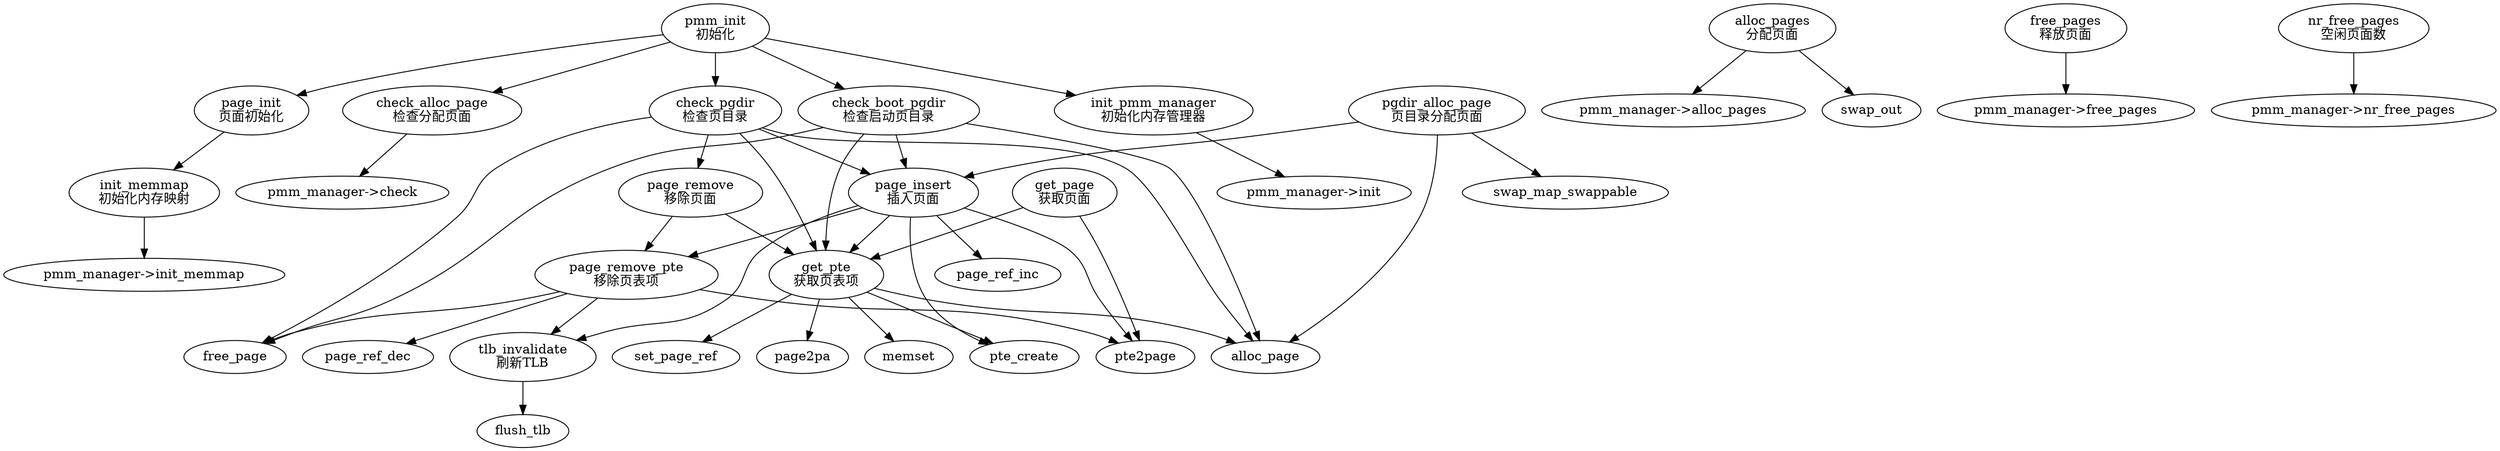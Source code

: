 digraph G {
    "pmm_init" [label="pmm_init\n初始化"];
    "init_pmm_manager" [label="init_pmm_manager\n初始化内存管理器"];
    "page_init" [label="page_init\n页面初始化"];
    "check_alloc_page" [label="check_alloc_page\n检查分配页面"];
    "check_pgdir" [label="check_pgdir\n检查页目录"];
    "check_boot_pgdir" [label="check_boot_pgdir\n检查启动页目录"];

    "pmm_init" -> "init_pmm_manager";
    "pmm_init" -> "page_init";
    "pmm_init" -> "check_alloc_page";
    "pmm_init" -> "check_pgdir";
    "pmm_init" -> "check_boot_pgdir";

    "init_pmm_manager" -> "pmm_manager->init";

    "page_init" -> "init_memmap";

    "init_memmap" [label="init_memmap\n初始化内存映射"];
    "init_memmap" -> "pmm_manager->init_memmap";

    "alloc_pages" [label="alloc_pages\n分配页面"];
    "alloc_pages" -> "pmm_manager->alloc_pages";
    "alloc_pages" -> "swap_out";

    "free_pages" [label="free_pages\n释放页面"];
    "free_pages" -> "pmm_manager->free_pages";

    "nr_free_pages" [label="nr_free_pages\n空闲页面数"];
    "nr_free_pages" -> "pmm_manager->nr_free_pages";

    "check_alloc_page" -> "pmm_manager->check";

    "check_pgdir" -> "alloc_page";
    "check_pgdir" -> "page_insert";
    "check_pgdir" -> "get_pte";
    "check_pgdir" -> "page_remove";
    "check_pgdir" -> "free_page";

    "check_boot_pgdir" -> "alloc_page";
    "check_boot_pgdir" -> "page_insert";
    "check_boot_pgdir" -> "get_pte";
    "check_boot_pgdir" -> "free_page";

    "get_pte" [label="get_pte\n获取页表项"];
    "get_pte" -> "alloc_page";
    "get_pte" -> "set_page_ref";
    "get_pte" -> "page2pa";
    "get_pte" -> "memset";
    "get_pte" -> "pte_create";

    "get_page" [label="get_page\n获取页面"];
    "get_page" -> "get_pte";
    "get_page" -> "pte2page";

    "page_remove_pte" [label="page_remove_pte\n移除页表项"];
    "page_remove_pte" -> "pte2page";
    "page_remove_pte" -> "page_ref_dec";
    "page_remove_pte" -> "free_page";
    "page_remove_pte" -> "tlb_invalidate";

    "page_remove" [label="page_remove\n移除页面"];
    "page_remove" -> "get_pte";
    "page_remove" -> "page_remove_pte";

    "page_insert" [label="page_insert\n插入页面"];
    "page_insert" -> "get_pte";
    "page_insert" -> "page_ref_inc";
    "page_insert" -> "pte2page";
    "page_insert" -> "page_remove_pte";
    "page_insert" -> "pte_create";
    "page_insert" -> "tlb_invalidate";

    "pgdir_alloc_page" [label="pgdir_alloc_page\n页目录分配页面"];
    "pgdir_alloc_page" -> "alloc_page";
    "pgdir_alloc_page" -> "page_insert";
    "pgdir_alloc_page" -> "swap_map_swappable";

    "tlb_invalidate" [label="tlb_invalidate\n刷新TLB"];
    "tlb_invalidate" -> "flush_tlb";
}